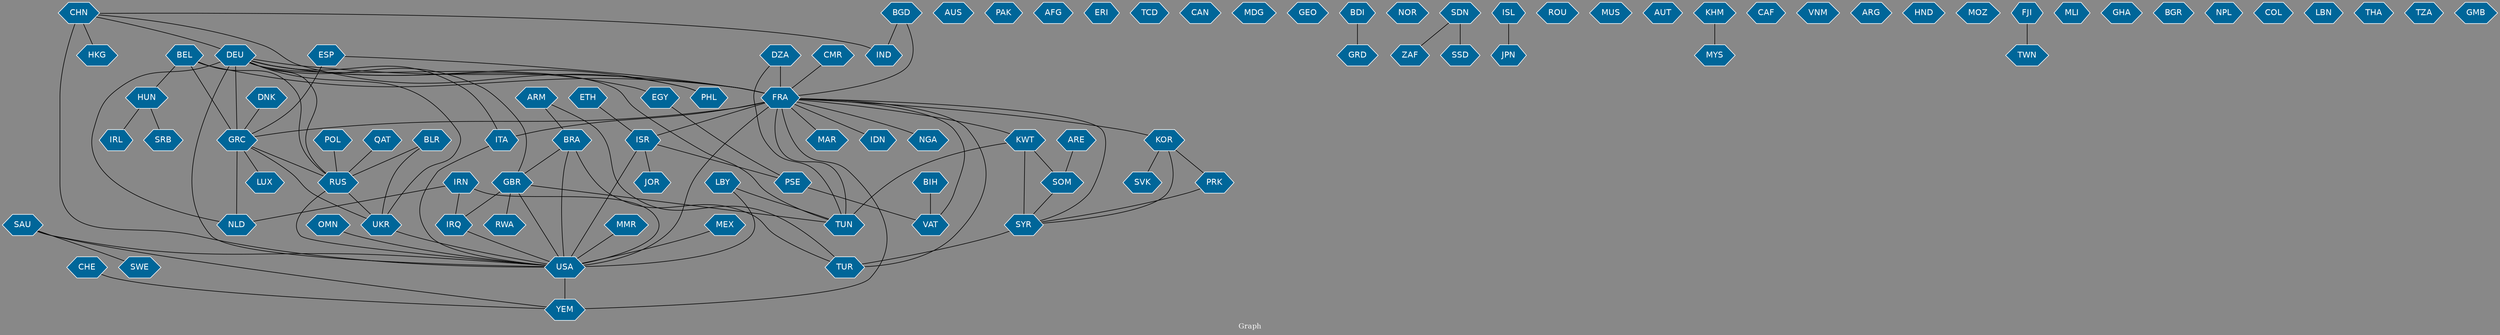 // Countries together in item graph
graph {
	graph [bgcolor="#888888" fontcolor=white fontsize=12 label="Graph" outputorder=edgesfirst overlap=prism]
	node [color=white fillcolor="#006699" fontcolor=white fontname=Helvetica shape=hexagon style=filled]
	edge [arrowhead=open color=black fontcolor=white fontname=Courier fontsize=12]
		RUS [label=RUS]
		USA [label=USA]
		DZA [label=DZA]
		IND [label=IND]
		CHN [label=CHN]
		SOM [label=SOM]
		UKR [label=UKR]
		GRC [label=GRC]
		FRA [label=FRA]
		IRQ [label=IRQ]
		KWT [label=KWT]
		AUS [label=AUS]
		NGA [label=NGA]
		GBR [label=GBR]
		TUR [label=TUR]
		ISR [label=ISR]
		IRN [label=IRN]
		PAK [label=PAK]
		MAR [label=MAR]
		SYR [label=SYR]
		PSE [label=PSE]
		MMR [label=MMR]
		TUN [label=TUN]
		ITA [label=ITA]
		AFG [label=AFG]
		LBY [label=LBY]
		KOR [label=KOR]
		ERI [label=ERI]
		YEM [label=YEM]
		DEU [label=DEU]
		TCD [label=TCD]
		CAN [label=CAN]
		BEL [label=BEL]
		MDG [label=MDG]
		GEO [label=GEO]
		BGD [label=BGD]
		EGY [label=EGY]
		HKG [label=HKG]
		BDI [label=BDI]
		DNK [label=DNK]
		NOR [label=NOR]
		PHL [label=PHL]
		VAT [label=VAT]
		ZAF [label=ZAF]
		SWE [label=SWE]
		SAU [label=SAU]
		JPN [label=JPN]
		ROU [label=ROU]
		IDN [label=IDN]
		NLD [label=NLD]
		BRA [label=BRA]
		ISL [label=ISL]
		MEX [label=MEX]
		POL [label=POL]
		LUX [label=LUX]
		HUN [label=HUN]
		BLR [label=BLR]
		MUS [label=MUS]
		AUT [label=AUT]
		SDN [label=SDN]
		MYS [label=MYS]
		KHM [label=KHM]
		CAF [label=CAF]
		VNM [label=VNM]
		PRK [label=PRK]
		ETH [label=ETH]
		ARG [label=ARG]
		SSD [label=SSD]
		HND [label=HND]
		OMN [label=OMN]
		MOZ [label=MOZ]
		ESP [label=ESP]
		BIH [label=BIH]
		CMR [label=CMR]
		FJI [label=FJI]
		TWN [label=TWN]
		ARM [label=ARM]
		MLI [label=MLI]
		GHA [label=GHA]
		CHE [label=CHE]
		BGR [label=BGR]
		JOR [label=JOR]
		NPL [label=NPL]
		RWA [label=RWA]
		ARE [label=ARE]
		SRB [label=SRB]
		COL [label=COL]
		IRL [label=IRL]
		LBN [label=LBN]
		THA [label=THA]
		QAT [label=QAT]
		TZA [label=TZA]
		GRD [label=GRD]
		SVK [label=SVK]
		GMB [label=GMB]
			FRA -- IDN [weight=3]
			PRK -- SYR [weight=1]
			SYR -- TUR [weight=5]
			BRA -- TUR [weight=1]
			FJI -- TWN [weight=1]
			SAU -- YEM [weight=5]
			FRA -- TUR [weight=2]
			SAU -- SWE [weight=1]
			CHE -- YEM [weight=1]
			GBR -- TUN [weight=2]
			KWT -- TUN [weight=1]
			LBY -- TUN [weight=2]
			ARM -- TUR [weight=1]
			FRA -- MAR [weight=5]
			KWT -- SYR [weight=2]
			DEU -- GBR [weight=1]
			BRA -- USA [weight=1]
			PSE -- VAT [weight=1]
			BEL -- GRC [weight=4]
			BDI -- GRD [weight=1]
			BEL -- FRA [weight=2]
			LBY -- USA [weight=4]
			FRA -- YEM [weight=4]
			SDN -- SSD [weight=4]
			DEU -- TUN [weight=1]
			USA -- YEM [weight=3]
			GRC -- NLD [weight=1]
			KOR -- PRK [weight=1]
			DEU -- RUS [weight=1]
			BEL -- HUN [weight=1]
			CHN -- USA [weight=4]
			DEU -- PHL [weight=1]
			EGY -- PSE [weight=1]
			BLR -- RUS [weight=1]
			BRA -- GBR [weight=2]
			DEU -- ITA [weight=1]
			GBR -- RWA [weight=1]
			CHN -- IND [weight=1]
			OMN -- USA [weight=1]
			KWT -- SOM [weight=2]
			DZA -- FRA [weight=7]
			BLR -- UKR [weight=1]
			DEU -- EGY [weight=2]
			UKR -- USA [weight=2]
			GBR -- IRQ [weight=1]
			BGD -- IND [weight=1]
			ISR -- USA [weight=1]
			GRC -- UKR [weight=3]
			FRA -- GRC [weight=6]
			SOM -- SYR [weight=2]
			ARE -- SOM [weight=1]
			FRA -- KOR [weight=1]
			HUN -- IRL [weight=1]
			GRC -- RUS [weight=2]
			FRA -- USA [weight=14]
			DEU -- FRA [weight=1]
			ISR -- PSE [weight=20]
			FRA -- KWT [weight=1]
			IRN -- IRQ [weight=1]
			CMR -- FRA [weight=1]
			BGD -- FRA [weight=1]
			ESP -- FRA [weight=1]
			DEU -- GRC [weight=6]
			ARM -- BRA [weight=1]
			DEU -- NLD [weight=1]
			FRA -- SYR [weight=1]
			MEX -- USA [weight=1]
			CHN -- PHL [weight=1]
			ETH -- ISR [weight=1]
			RUS -- UKR [weight=5]
			MMR -- USA [weight=1]
			IRN -- USA [weight=1]
			DZA -- TUN [weight=1]
			POL -- RUS [weight=1]
			GRC -- LUX [weight=1]
			SDN -- ZAF [weight=3]
			GBR -- USA [weight=1]
			DNK -- GRC [weight=1]
			ISL -- JPN [weight=1]
			ESP -- GRC [weight=3]
			DEU -- UKR [weight=1]
			ISR -- JOR [weight=1]
			HUN -- SRB [weight=2]
			IRQ -- USA [weight=4]
			IRN -- NLD [weight=1]
			FRA -- VAT [weight=1]
			BIH -- VAT [weight=2]
			KOR -- SYR [weight=1]
			KHM -- MYS [weight=1]
			QAT -- RUS [weight=2]
			RUS -- USA [weight=4]
			DEU -- USA [weight=2]
			BEL -- RUS [weight=1]
			CHN -- DEU [weight=1]
			FRA -- ITA [weight=2]
			FRA -- NGA [weight=1]
			FRA -- ISR [weight=3]
			ITA -- USA [weight=1]
			FRA -- TUN [weight=1]
			KOR -- SVK [weight=1]
			CHN -- HKG [weight=1]
			SAU -- USA [weight=1]
}